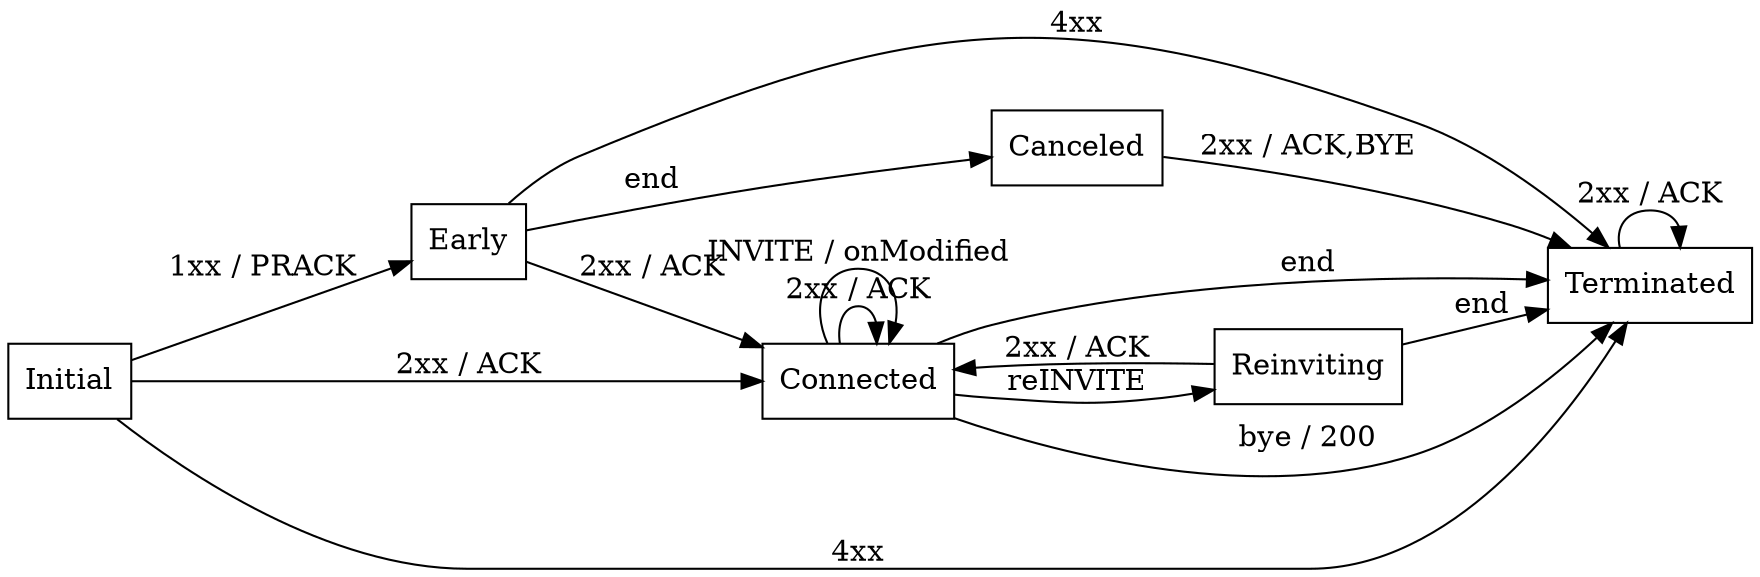 digraph UAC {
        rankdir=LR;
        node [shape = box]; 
        Initial -> Early [ label = "1xx / PRACK" ];
        Initial -> Connected [ label = "2xx / ACK" ];
        Initial -> Terminated [ label = "4xx" ];
        Early -> Canceled [ label = "end" ];
        Early -> Connected [ label = "2xx / ACK" ];
        Early -> Terminated [ label = "4xx" ];
        Connected -> Connected [label = "2xx / ACK" ];
        Connected -> Connected [label = "INVITE / onModified" ];
        Connected -> Reinviting [label = "reINVITE"];
        Connected -> Terminated [label = "end" ];
        Connected -> Terminated [label = "bye / 200" ];
        Canceled -> Terminated [label = "2xx / ACK,BYE" ];
        Reinviting -> Connected [label = "2xx / ACK" ];
        Reinviting -> Terminated [label = "end" ];
        Terminated -> Terminated [label = "2xx / ACK" ];
}

